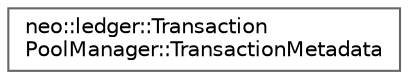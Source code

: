 digraph "Graphical Class Hierarchy"
{
 // LATEX_PDF_SIZE
  bgcolor="transparent";
  edge [fontname=Helvetica,fontsize=10,labelfontname=Helvetica,labelfontsize=10];
  node [fontname=Helvetica,fontsize=10,shape=box,height=0.2,width=0.4];
  rankdir="LR";
  Node0 [id="Node000000",label="neo::ledger::Transaction\lPoolManager::TransactionMetadata",height=0.2,width=0.4,color="grey40", fillcolor="white", style="filled",URL="$structneo_1_1ledger_1_1_transaction_pool_manager_1_1_transaction_metadata.html",tooltip="Transaction metadata for tracking."];
}
